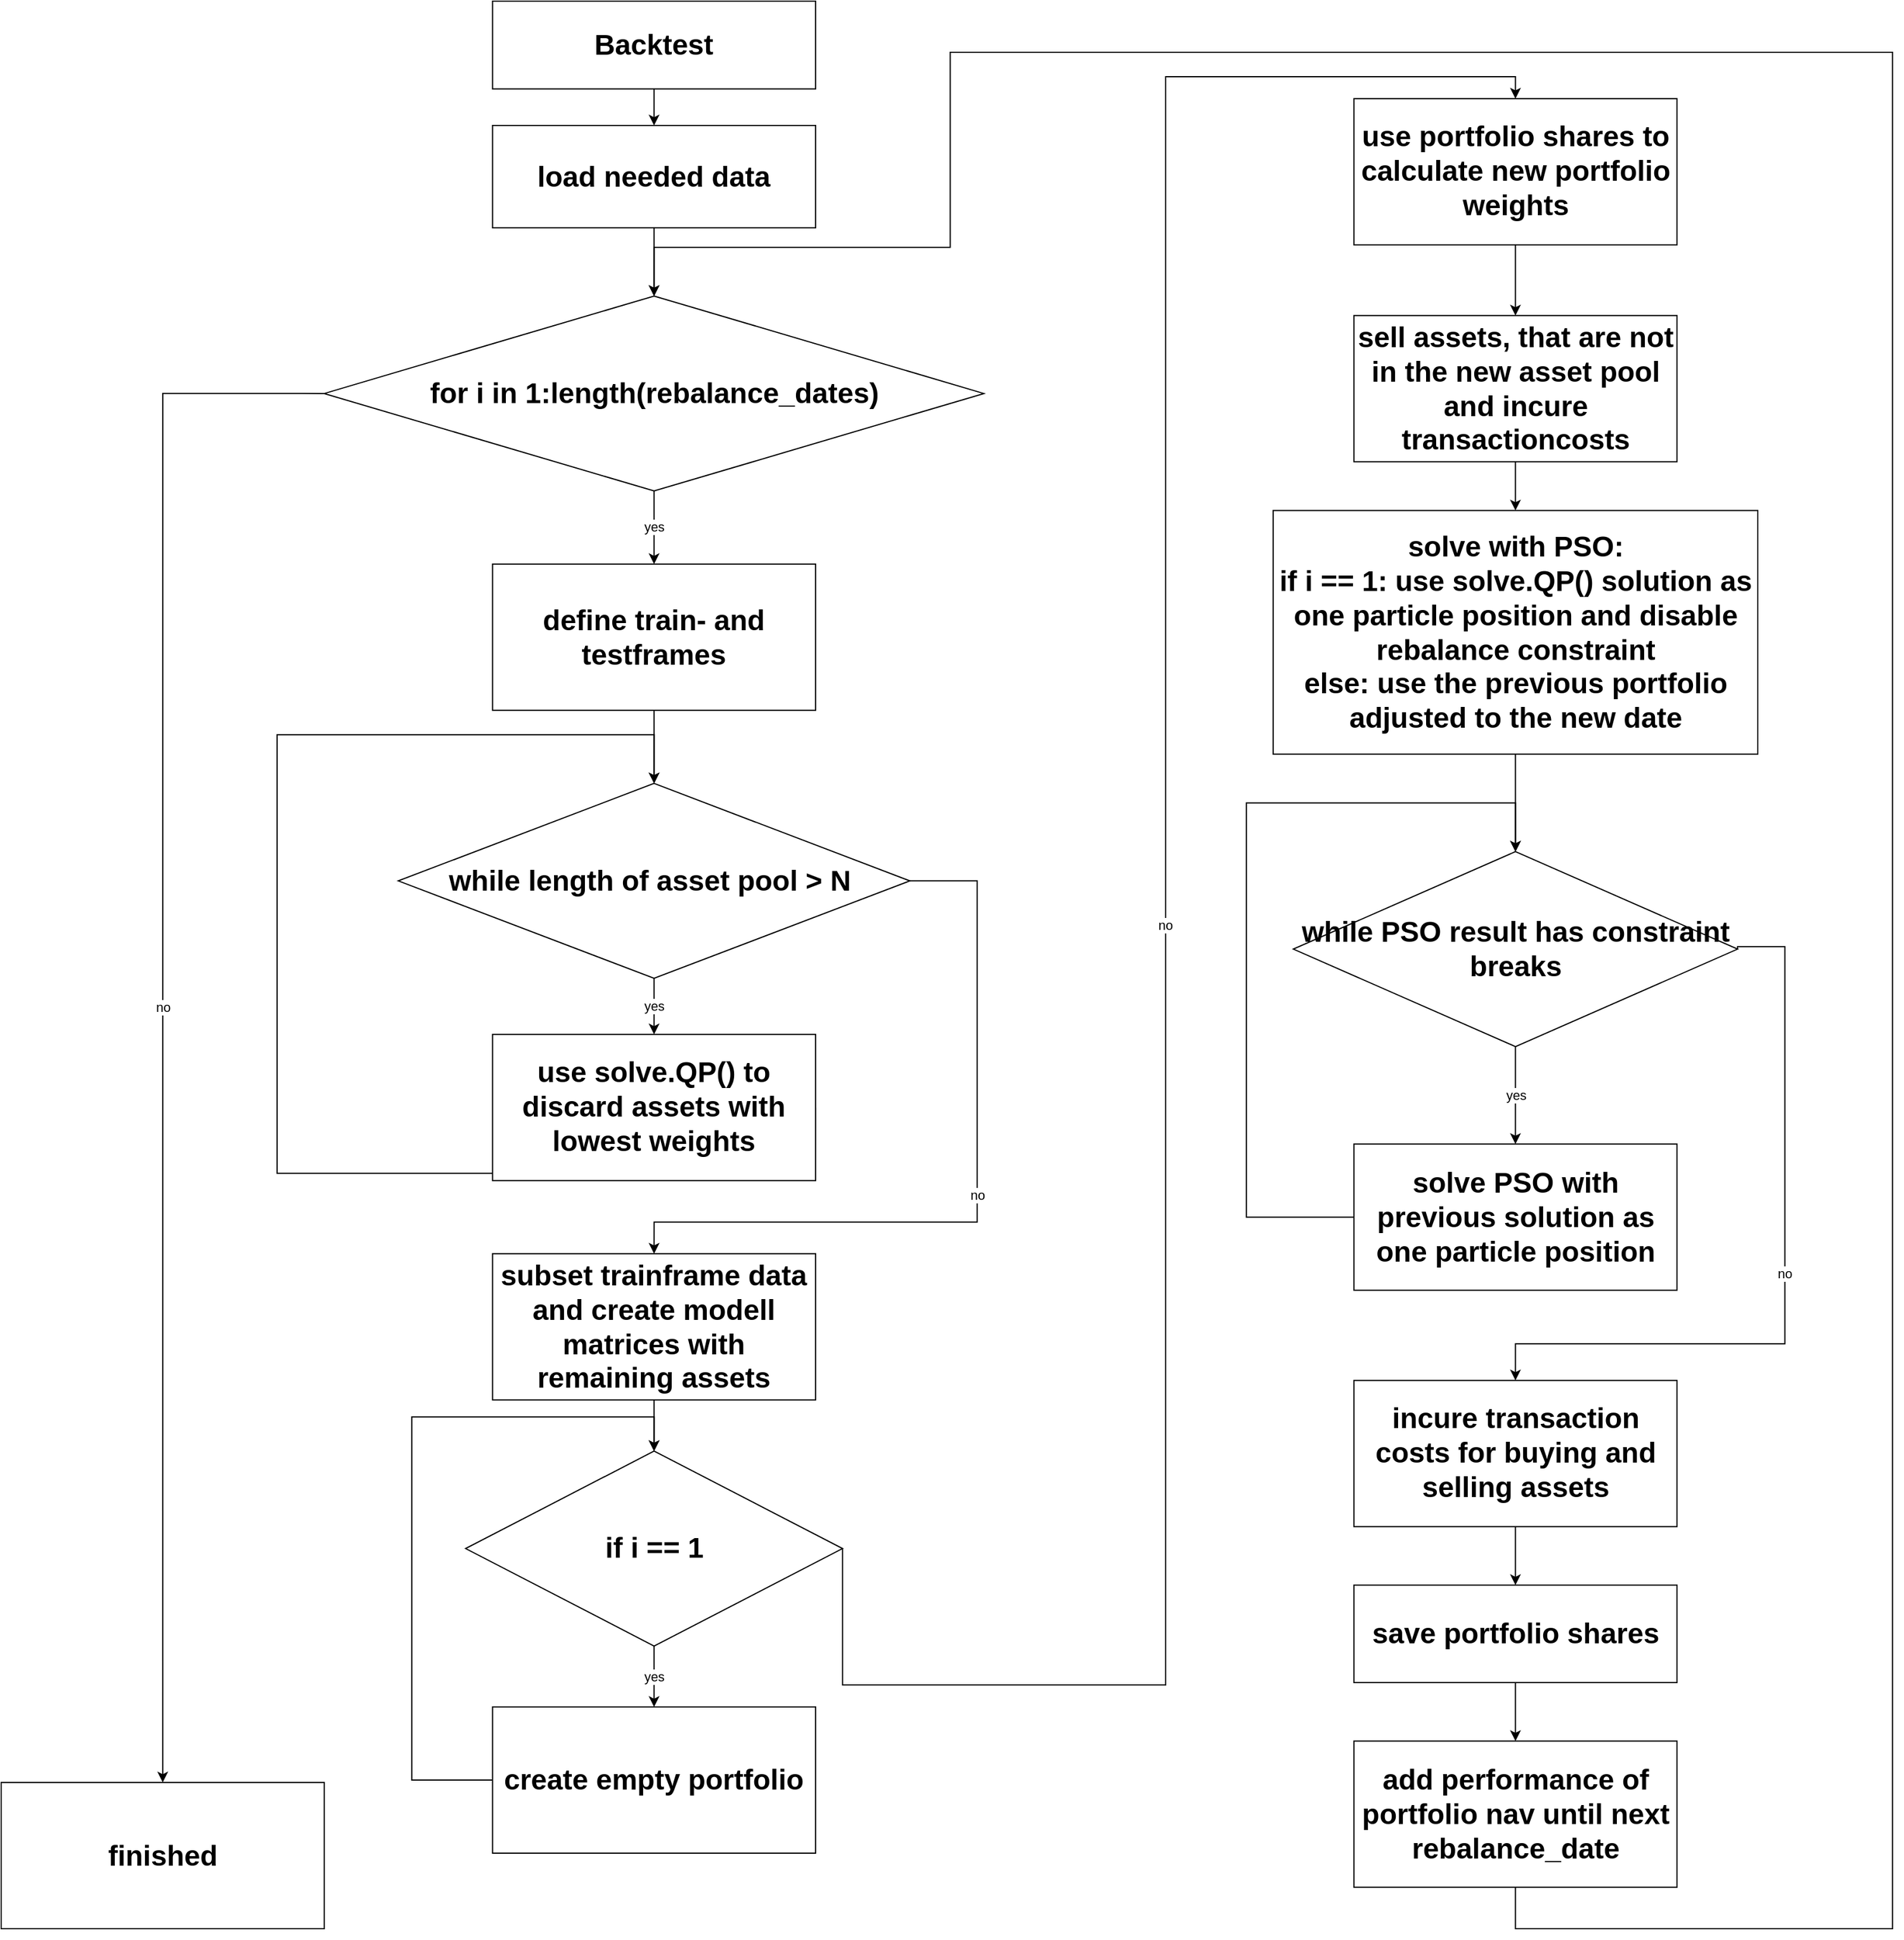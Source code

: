 <mxfile version="15.8.7" type="device"><diagram id="KnqcLf1YAUjP9pfi4W7g" name="Seite-1"><mxGraphModel dx="3311" dy="1780" grid="1" gridSize="10" guides="1" tooltips="1" connect="1" arrows="1" fold="1" page="1" pageScale="1" pageWidth="6000" pageHeight="6000" math="0" shadow="0"><root><mxCell id="0"/><mxCell id="1" parent="0"/><mxCell id="ysYVJqazIsLE4v8VisJT-1" value="" style="group" vertex="1" connectable="0" parent="1"><mxGeometry x="138" y="339" width="1592" height="1621" as="geometry"/></mxCell><mxCell id="qTBPoQMx9ZAAXL-QyHeu-1" value="&lt;h1&gt;Backtest&lt;/h1&gt;" style="whiteSpace=wrap;html=1;" parent="ysYVJqazIsLE4v8VisJT-1" vertex="1"><mxGeometry x="413.286" width="271.75" height="73.775" as="geometry"/></mxCell><mxCell id="qTBPoQMx9ZAAXL-QyHeu-2" value="&lt;h1&gt;load needed data&lt;/h1&gt;" style="whiteSpace=wrap;html=1;" parent="ysYVJqazIsLE4v8VisJT-1" vertex="1"><mxGeometry x="413.286" y="104.515" width="271.75" height="86.071" as="geometry"/></mxCell><mxCell id="qTBPoQMx9ZAAXL-QyHeu-13" style="edgeStyle=orthogonalEdgeStyle;rounded=0;orthogonalLoop=1;jettySize=auto;html=1;exitX=0.5;exitY=1;exitDx=0;exitDy=0;entryX=0.5;entryY=0;entryDx=0;entryDy=0;" parent="ysYVJqazIsLE4v8VisJT-1" source="qTBPoQMx9ZAAXL-QyHeu-1" target="qTBPoQMx9ZAAXL-QyHeu-2" edge="1"><mxGeometry relative="1" as="geometry"/></mxCell><mxCell id="qTBPoQMx9ZAAXL-QyHeu-4" value="&lt;h1&gt;&lt;span&gt;for i in 1:length(rebalance_dates)&lt;/span&gt;&lt;/h1&gt;" style="rhombus;whiteSpace=wrap;html=1;" parent="ysYVJqazIsLE4v8VisJT-1" vertex="1"><mxGeometry x="271.75" y="247.966" width="554.822" height="163.944" as="geometry"/></mxCell><mxCell id="qTBPoQMx9ZAAXL-QyHeu-12" style="edgeStyle=orthogonalEdgeStyle;rounded=0;orthogonalLoop=1;jettySize=auto;html=1;exitX=0.5;exitY=1;exitDx=0;exitDy=0;entryX=0.5;entryY=0;entryDx=0;entryDy=0;" parent="ysYVJqazIsLE4v8VisJT-1" source="qTBPoQMx9ZAAXL-QyHeu-2" target="qTBPoQMx9ZAAXL-QyHeu-4" edge="1"><mxGeometry relative="1" as="geometry"/></mxCell><mxCell id="qTBPoQMx9ZAAXL-QyHeu-5" value="&lt;h1&gt;define train- and testframes&lt;/h1&gt;" style="whiteSpace=wrap;html=1;" parent="ysYVJqazIsLE4v8VisJT-1" vertex="1"><mxGeometry x="413.286" y="473.389" width="271.75" height="122.958" as="geometry"/></mxCell><mxCell id="qTBPoQMx9ZAAXL-QyHeu-8" value="yes" style="edgeStyle=orthogonalEdgeStyle;rounded=0;orthogonalLoop=1;jettySize=auto;html=1;exitX=0.5;exitY=1;exitDx=0;exitDy=0;entryX=0.5;entryY=0;entryDx=0;entryDy=0;" parent="ysYVJqazIsLE4v8VisJT-1" source="qTBPoQMx9ZAAXL-QyHeu-4" target="qTBPoQMx9ZAAXL-QyHeu-5" edge="1"><mxGeometry relative="1" as="geometry"/></mxCell><mxCell id="qTBPoQMx9ZAAXL-QyHeu-6" value="&lt;h1&gt;subset trainframe data and create modell matrices with remaining assets&lt;/h1&gt;" style="whiteSpace=wrap;html=1;" parent="ysYVJqazIsLE4v8VisJT-1" vertex="1"><mxGeometry x="413.286" y="1053.343" width="271.75" height="122.958" as="geometry"/></mxCell><mxCell id="qTBPoQMx9ZAAXL-QyHeu-41" value="no" style="edgeStyle=orthogonalEdgeStyle;rounded=0;orthogonalLoop=1;jettySize=auto;html=1;exitX=1;exitY=0.5;exitDx=0;exitDy=0;entryX=0.5;entryY=0;entryDx=0;entryDy=0;" parent="ysYVJqazIsLE4v8VisJT-1" source="qTBPoQMx9ZAAXL-QyHeu-7" target="qTBPoQMx9ZAAXL-QyHeu-6" edge="1"><mxGeometry relative="1" as="geometry"><Array as="points"><mxPoint x="820.91" y="739.799"/><mxPoint x="820.91" y="1026.702"/><mxPoint x="549.161" y="1026.702"/></Array></mxGeometry></mxCell><mxCell id="qTBPoQMx9ZAAXL-QyHeu-7" value="&lt;h1&gt;while length of asset pool &amp;gt; N&amp;nbsp;&lt;/h1&gt;" style="rhombus;whiteSpace=wrap;html=1;" parent="ysYVJqazIsLE4v8VisJT-1" vertex="1"><mxGeometry x="334.026" y="657.827" width="430.27" height="163.944" as="geometry"/></mxCell><mxCell id="qTBPoQMx9ZAAXL-QyHeu-11" style="edgeStyle=orthogonalEdgeStyle;rounded=0;orthogonalLoop=1;jettySize=auto;html=1;exitX=0.5;exitY=1;exitDx=0;exitDy=0;entryX=0.5;entryY=0;entryDx=0;entryDy=0;" parent="ysYVJqazIsLE4v8VisJT-1" source="qTBPoQMx9ZAAXL-QyHeu-5" target="qTBPoQMx9ZAAXL-QyHeu-7" edge="1"><mxGeometry relative="1" as="geometry"/></mxCell><mxCell id="qTBPoQMx9ZAAXL-QyHeu-15" style="edgeStyle=orthogonalEdgeStyle;rounded=0;orthogonalLoop=1;jettySize=auto;html=1;exitX=1;exitY=0.5;exitDx=0;exitDy=0;entryX=0.5;entryY=0;entryDx=0;entryDy=0;entryPerimeter=0;" parent="ysYVJqazIsLE4v8VisJT-1" source="qTBPoQMx9ZAAXL-QyHeu-9" target="qTBPoQMx9ZAAXL-QyHeu-7" edge="1"><mxGeometry relative="1" as="geometry"><mxPoint x="549.161" y="637.334" as="targetPoint"/><Array as="points"><mxPoint x="232.119" y="985.716"/><mxPoint x="232.119" y="616.841"/><mxPoint x="549.161" y="616.841"/></Array></mxGeometry></mxCell><mxCell id="qTBPoQMx9ZAAXL-QyHeu-9" value="&lt;h1&gt;use solve.QP() to discard assets with lowest weights&lt;/h1&gt;" style="whiteSpace=wrap;html=1;" parent="ysYVJqazIsLE4v8VisJT-1" vertex="1"><mxGeometry x="413.286" y="868.905" width="271.75" height="122.958" as="geometry"/></mxCell><mxCell id="qTBPoQMx9ZAAXL-QyHeu-10" value="yes" style="edgeStyle=orthogonalEdgeStyle;rounded=0;orthogonalLoop=1;jettySize=auto;html=1;exitX=0.5;exitY=1;exitDx=0;exitDy=0;entryX=0.5;entryY=0;entryDx=0;entryDy=0;" parent="ysYVJqazIsLE4v8VisJT-1" source="qTBPoQMx9ZAAXL-QyHeu-7" target="qTBPoQMx9ZAAXL-QyHeu-9" edge="1"><mxGeometry relative="1" as="geometry"/></mxCell><mxCell id="qTBPoQMx9ZAAXL-QyHeu-17" value="&lt;h1&gt;sell assets, that are not in the new asset pool and incure transactioncosts&lt;/h1&gt;" style="whiteSpace=wrap;html=1;" parent="ysYVJqazIsLE4v8VisJT-1" vertex="1"><mxGeometry x="1137.816" y="264.36" width="271.75" height="122.958" as="geometry"/></mxCell><mxCell id="qTBPoQMx9ZAAXL-QyHeu-19" value="&lt;h1&gt;while PSO result has constraint breaks&lt;/h1&gt;" style="rhombus;whiteSpace=wrap;html=1;" parent="ysYVJqazIsLE4v8VisJT-1" vertex="1"><mxGeometry x="1086.863" y="715.207" width="373.656" height="163.944" as="geometry"/></mxCell><mxCell id="qTBPoQMx9ZAAXL-QyHeu-22" style="edgeStyle=orthogonalEdgeStyle;rounded=0;orthogonalLoop=1;jettySize=auto;html=1;exitX=0.5;exitY=1;exitDx=0;exitDy=0;" parent="ysYVJqazIsLE4v8VisJT-1" source="qTBPoQMx9ZAAXL-QyHeu-20" target="qTBPoQMx9ZAAXL-QyHeu-19" edge="1"><mxGeometry relative="1" as="geometry"/></mxCell><mxCell id="qTBPoQMx9ZAAXL-QyHeu-20" value="&lt;h1&gt;solve with PSO:&lt;br&gt;if i == 1: use solve.QP() solution as one particle position and disable rebalance constraint&lt;br&gt;else: use the previous portfolio adjusted to the new date&lt;/h1&gt;" style="whiteSpace=wrap;html=1;" parent="ysYVJqazIsLE4v8VisJT-1" vertex="1"><mxGeometry x="1069.878" y="428.305" width="407.624" height="204.93" as="geometry"/></mxCell><mxCell id="qTBPoQMx9ZAAXL-QyHeu-21" style="edgeStyle=orthogonalEdgeStyle;rounded=0;orthogonalLoop=1;jettySize=auto;html=1;exitX=0.5;exitY=1;exitDx=0;exitDy=0;entryX=0.5;entryY=0;entryDx=0;entryDy=0;" parent="ysYVJqazIsLE4v8VisJT-1" source="qTBPoQMx9ZAAXL-QyHeu-17" target="qTBPoQMx9ZAAXL-QyHeu-20" edge="1"><mxGeometry relative="1" as="geometry"/></mxCell><mxCell id="qTBPoQMx9ZAAXL-QyHeu-25" style="edgeStyle=orthogonalEdgeStyle;rounded=0;orthogonalLoop=1;jettySize=auto;html=1;exitX=1;exitY=0.5;exitDx=0;exitDy=0;" parent="ysYVJqazIsLE4v8VisJT-1" source="qTBPoQMx9ZAAXL-QyHeu-23" edge="1"><mxGeometry relative="1" as="geometry"><mxPoint x="1273.691" y="715.207" as="targetPoint"/><Array as="points"><mxPoint x="1047.368" y="1022.603"/><mxPoint x="1047.368" y="674.221"/><mxPoint x="1273.826" y="674.221"/></Array></mxGeometry></mxCell><mxCell id="qTBPoQMx9ZAAXL-QyHeu-23" value="&lt;h1&gt;solve PSO with previous solution as one particle position&lt;/h1&gt;" style="whiteSpace=wrap;html=1;" parent="ysYVJqazIsLE4v8VisJT-1" vertex="1"><mxGeometry x="1137.816" y="961.124" width="271.75" height="122.958" as="geometry"/></mxCell><mxCell id="qTBPoQMx9ZAAXL-QyHeu-24" value="yes" style="edgeStyle=orthogonalEdgeStyle;rounded=0;orthogonalLoop=1;jettySize=auto;html=1;exitX=0.5;exitY=1;exitDx=0;exitDy=0;entryX=0.5;entryY=0;entryDx=0;entryDy=0;" parent="ysYVJqazIsLE4v8VisJT-1" source="qTBPoQMx9ZAAXL-QyHeu-19" target="qTBPoQMx9ZAAXL-QyHeu-23" edge="1"><mxGeometry relative="1" as="geometry"/></mxCell><mxCell id="qTBPoQMx9ZAAXL-QyHeu-26" value="&lt;h1&gt;incure transaction costs for buying and selling assets&lt;/h1&gt;" style="whiteSpace=wrap;html=1;" parent="ysYVJqazIsLE4v8VisJT-1" vertex="1"><mxGeometry x="1137.816" y="1159.906" width="271.75" height="122.958" as="geometry"/></mxCell><mxCell id="qTBPoQMx9ZAAXL-QyHeu-43" value="no" style="edgeStyle=orthogonalEdgeStyle;rounded=0;orthogonalLoop=1;jettySize=auto;html=1;exitX=1;exitY=0.5;exitDx=0;exitDy=0;entryX=0.5;entryY=0;entryDx=0;entryDy=0;" parent="ysYVJqazIsLE4v8VisJT-1" source="qTBPoQMx9ZAAXL-QyHeu-19" target="qTBPoQMx9ZAAXL-QyHeu-26" edge="1"><mxGeometry relative="1" as="geometry"><Array as="points"><mxPoint x="1500.284" y="795.13"/><mxPoint x="1500.284" y="1129.167"/><mxPoint x="1273.826" y="1129.167"/></Array></mxGeometry></mxCell><mxCell id="qTBPoQMx9ZAAXL-QyHeu-28" value="&lt;h1&gt;save portfolio shares&lt;/h1&gt;" style="whiteSpace=wrap;html=1;" parent="ysYVJqazIsLE4v8VisJT-1" vertex="1"><mxGeometry x="1137.816" y="1332.048" width="271.75" height="81.972" as="geometry"/></mxCell><mxCell id="qTBPoQMx9ZAAXL-QyHeu-30" style="edgeStyle=orthogonalEdgeStyle;rounded=0;orthogonalLoop=1;jettySize=auto;html=1;exitX=0.5;exitY=1;exitDx=0;exitDy=0;entryX=0.5;entryY=0;entryDx=0;entryDy=0;" parent="ysYVJqazIsLE4v8VisJT-1" source="qTBPoQMx9ZAAXL-QyHeu-26" target="qTBPoQMx9ZAAXL-QyHeu-28" edge="1"><mxGeometry relative="1" as="geometry"/></mxCell><mxCell id="qTBPoQMx9ZAAXL-QyHeu-44" style="edgeStyle=orthogonalEdgeStyle;rounded=0;orthogonalLoop=1;jettySize=auto;html=1;exitX=0.5;exitY=1;exitDx=0;exitDy=0;entryX=0.5;entryY=0;entryDx=0;entryDy=0;" parent="ysYVJqazIsLE4v8VisJT-1" source="qTBPoQMx9ZAAXL-QyHeu-29" target="qTBPoQMx9ZAAXL-QyHeu-4" edge="1"><mxGeometry relative="1" as="geometry"><mxPoint x="549.161" y="165.994" as="targetPoint"/><Array as="points"><mxPoint x="1273.826" y="1621"/><mxPoint x="1590.868" y="1621"/><mxPoint x="1590.868" y="43.035"/><mxPoint x="798.265" y="43.035"/><mxPoint x="798.265" y="206.98"/><mxPoint x="549.161" y="206.98"/></Array></mxGeometry></mxCell><mxCell id="qTBPoQMx9ZAAXL-QyHeu-29" value="&lt;h1&gt;add performance of portfolio nav until next rebalance_date&lt;/h1&gt;" style="whiteSpace=wrap;html=1;" parent="ysYVJqazIsLE4v8VisJT-1" vertex="1"><mxGeometry x="1137.816" y="1463.204" width="271.75" height="122.958" as="geometry"/></mxCell><mxCell id="qTBPoQMx9ZAAXL-QyHeu-31" style="edgeStyle=orthogonalEdgeStyle;rounded=0;orthogonalLoop=1;jettySize=auto;html=1;exitX=0.5;exitY=1;exitDx=0;exitDy=0;entryX=0.5;entryY=0;entryDx=0;entryDy=0;" parent="ysYVJqazIsLE4v8VisJT-1" source="qTBPoQMx9ZAAXL-QyHeu-28" target="qTBPoQMx9ZAAXL-QyHeu-29" edge="1"><mxGeometry relative="1" as="geometry"/></mxCell><mxCell id="qTBPoQMx9ZAAXL-QyHeu-32" value="&lt;h1&gt;if i == 1&lt;/h1&gt;" style="rhombus;whiteSpace=wrap;html=1;" parent="ysYVJqazIsLE4v8VisJT-1" vertex="1"><mxGeometry x="390.64" y="1219.336" width="317.041" height="163.944" as="geometry"/></mxCell><mxCell id="qTBPoQMx9ZAAXL-QyHeu-36" style="edgeStyle=orthogonalEdgeStyle;rounded=0;orthogonalLoop=1;jettySize=auto;html=1;exitX=0.5;exitY=1;exitDx=0;exitDy=0;entryX=0.5;entryY=0;entryDx=0;entryDy=0;" parent="ysYVJqazIsLE4v8VisJT-1" source="qTBPoQMx9ZAAXL-QyHeu-6" target="qTBPoQMx9ZAAXL-QyHeu-32" edge="1"><mxGeometry relative="1" as="geometry"/></mxCell><mxCell id="qTBPoQMx9ZAAXL-QyHeu-37" style="edgeStyle=orthogonalEdgeStyle;rounded=0;orthogonalLoop=1;jettySize=auto;html=1;exitX=1;exitY=0.5;exitDx=0;exitDy=0;entryX=0.5;entryY=0;entryDx=0;entryDy=0;" parent="ysYVJqazIsLE4v8VisJT-1" source="qTBPoQMx9ZAAXL-QyHeu-33" target="qTBPoQMx9ZAAXL-QyHeu-32" edge="1"><mxGeometry relative="1" as="geometry"><mxPoint x="549.161" y="1237.78" as="targetPoint"/><Array as="points"><mxPoint x="345.349" y="1495.992"/><mxPoint x="345.349" y="1190.646"/><mxPoint x="549.161" y="1190.646"/></Array></mxGeometry></mxCell><mxCell id="qTBPoQMx9ZAAXL-QyHeu-33" value="&lt;h1&gt;create empty portfolio&lt;/h1&gt;" style="whiteSpace=wrap;html=1;" parent="ysYVJqazIsLE4v8VisJT-1" vertex="1"><mxGeometry x="413.286" y="1434.513" width="271.75" height="122.958" as="geometry"/></mxCell><mxCell id="qTBPoQMx9ZAAXL-QyHeu-34" value="yes" style="edgeStyle=orthogonalEdgeStyle;rounded=0;orthogonalLoop=1;jettySize=auto;html=1;exitX=0.5;exitY=1;exitDx=0;exitDy=0;entryX=0.5;entryY=0;entryDx=0;entryDy=0;" parent="ysYVJqazIsLE4v8VisJT-1" source="qTBPoQMx9ZAAXL-QyHeu-32" target="qTBPoQMx9ZAAXL-QyHeu-33" edge="1"><mxGeometry relative="1" as="geometry"/></mxCell><mxCell id="qTBPoQMx9ZAAXL-QyHeu-40" style="edgeStyle=orthogonalEdgeStyle;rounded=0;orthogonalLoop=1;jettySize=auto;html=1;exitX=0.5;exitY=1;exitDx=0;exitDy=0;entryX=0.5;entryY=0;entryDx=0;entryDy=0;" parent="ysYVJqazIsLE4v8VisJT-1" source="qTBPoQMx9ZAAXL-QyHeu-38" target="qTBPoQMx9ZAAXL-QyHeu-17" edge="1"><mxGeometry relative="1" as="geometry"/></mxCell><mxCell id="qTBPoQMx9ZAAXL-QyHeu-38" value="&lt;h1&gt;use portfolio shares to calculate new portfolio weights&lt;/h1&gt;" style="whiteSpace=wrap;html=1;" parent="ysYVJqazIsLE4v8VisJT-1" vertex="1"><mxGeometry x="1137.816" y="81.972" width="271.75" height="122.958" as="geometry"/></mxCell><mxCell id="qTBPoQMx9ZAAXL-QyHeu-42" value="no" style="edgeStyle=orthogonalEdgeStyle;rounded=0;orthogonalLoop=1;jettySize=auto;html=1;exitX=1;exitY=0.5;exitDx=0;exitDy=0;entryX=0.5;entryY=0;entryDx=0;entryDy=0;" parent="ysYVJqazIsLE4v8VisJT-1" source="qTBPoQMx9ZAAXL-QyHeu-32" target="qTBPoQMx9ZAAXL-QyHeu-38" edge="1"><mxGeometry relative="1" as="geometry"><Array as="points"><mxPoint x="707.681" y="1416.07"/><mxPoint x="979.431" y="1416.07"/><mxPoint x="979.431" y="63.528"/><mxPoint x="1273.826" y="63.528"/></Array></mxGeometry></mxCell><mxCell id="qTBPoQMx9ZAAXL-QyHeu-46" value="&lt;h1&gt;finished&lt;/h1&gt;" style="whiteSpace=wrap;html=1;" parent="ysYVJqazIsLE4v8VisJT-1" vertex="1"><mxGeometry y="1498.042" width="271.75" height="122.958" as="geometry"/></mxCell><mxCell id="qTBPoQMx9ZAAXL-QyHeu-45" value="no" style="edgeStyle=orthogonalEdgeStyle;rounded=0;orthogonalLoop=1;jettySize=auto;html=1;exitX=0;exitY=0.5;exitDx=0;exitDy=0;entryX=0.5;entryY=0;entryDx=0;entryDy=0;" parent="ysYVJqazIsLE4v8VisJT-1" source="qTBPoQMx9ZAAXL-QyHeu-4" target="qTBPoQMx9ZAAXL-QyHeu-46" edge="1"><mxGeometry relative="1" as="geometry"><mxPoint x="141.536" y="1190.646" as="targetPoint"/></mxGeometry></mxCell></root></mxGraphModel></diagram></mxfile>